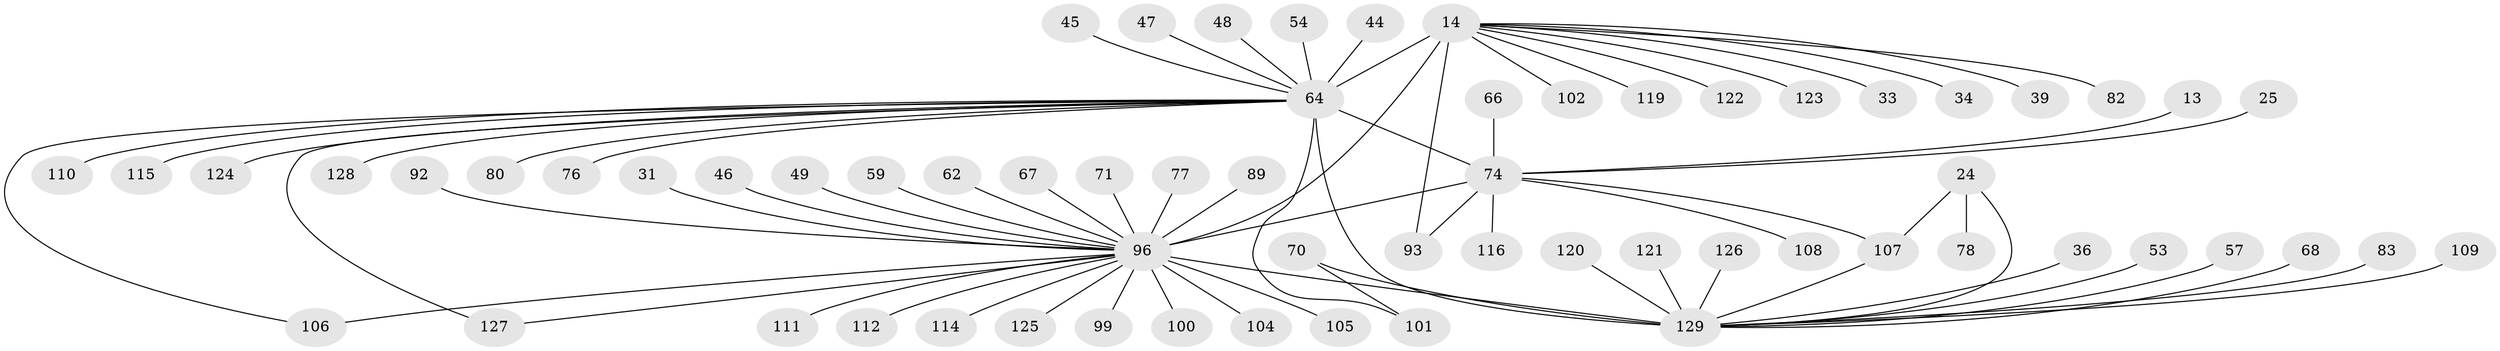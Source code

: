 // original degree distribution, {11: 0.015503875968992248, 15: 0.015503875968992248, 2: 0.20155038759689922, 13: 0.007751937984496124, 5: 0.05426356589147287, 1: 0.5426356589147286, 4: 0.046511627906976744, 6: 0.015503875968992248, 3: 0.07751937984496124, 18: 0.007751937984496124, 8: 0.015503875968992248}
// Generated by graph-tools (version 1.1) at 2025/48/03/09/25 04:48:42]
// undirected, 64 vertices, 71 edges
graph export_dot {
graph [start="1"]
  node [color=gray90,style=filled];
  13;
  14 [super="+7+6"];
  24;
  25;
  31;
  33;
  34;
  36;
  39;
  44;
  45;
  46;
  47;
  48;
  49;
  53;
  54;
  57;
  59;
  62;
  64 [super="+15+41"];
  66;
  67;
  68;
  70;
  71;
  74 [super="+5"];
  76;
  77;
  78;
  80;
  82;
  83;
  89;
  92;
  93 [super="+56+86"];
  96 [super="+3+21+27+28+10+29"];
  99;
  100 [super="+72"];
  101 [super="+91"];
  102;
  104;
  105 [super="+85+87"];
  106 [super="+9"];
  107 [super="+65+95"];
  108;
  109;
  110;
  111;
  112;
  114;
  115 [super="+79"];
  116;
  119;
  120;
  121;
  122;
  123 [super="+60+61+63+94"];
  124 [super="+90"];
  125;
  126;
  127 [super="+118"];
  128 [super="+38+73"];
  129 [super="+81+117"];
  13 -- 74;
  14 -- 34;
  14 -- 64 [weight=4];
  14 -- 33;
  14 -- 102;
  14 -- 39;
  14 -- 82;
  14 -- 119;
  14 -- 122;
  14 -- 93 [weight=2];
  14 -- 96 [weight=5];
  14 -- 123;
  24 -- 78;
  24 -- 107 [weight=2];
  24 -- 129 [weight=2];
  25 -- 74;
  31 -- 96;
  36 -- 129;
  44 -- 64;
  45 -- 64;
  46 -- 96;
  47 -- 64;
  48 -- 64;
  49 -- 96 [weight=2];
  53 -- 129;
  54 -- 64;
  57 -- 129;
  59 -- 96;
  62 -- 96;
  64 -- 76;
  64 -- 110;
  64 -- 127;
  64 -- 80;
  64 -- 106;
  64 -- 128;
  64 -- 101;
  64 -- 115;
  64 -- 124;
  64 -- 74 [weight=3];
  64 -- 129 [weight=4];
  66 -- 74;
  67 -- 96;
  68 -- 129;
  70 -- 101;
  70 -- 129 [weight=2];
  71 -- 96;
  74 -- 96 [weight=3];
  74 -- 107 [weight=3];
  74 -- 108;
  74 -- 116;
  74 -- 93;
  77 -- 96;
  83 -- 129;
  89 -- 96;
  92 -- 96;
  96 -- 129 [weight=3];
  96 -- 106;
  96 -- 111;
  96 -- 112;
  96 -- 114;
  96 -- 125;
  96 -- 100;
  96 -- 127;
  96 -- 99;
  96 -- 104;
  96 -- 105;
  107 -- 129 [weight=2];
  109 -- 129;
  120 -- 129;
  121 -- 129;
  126 -- 129;
}

